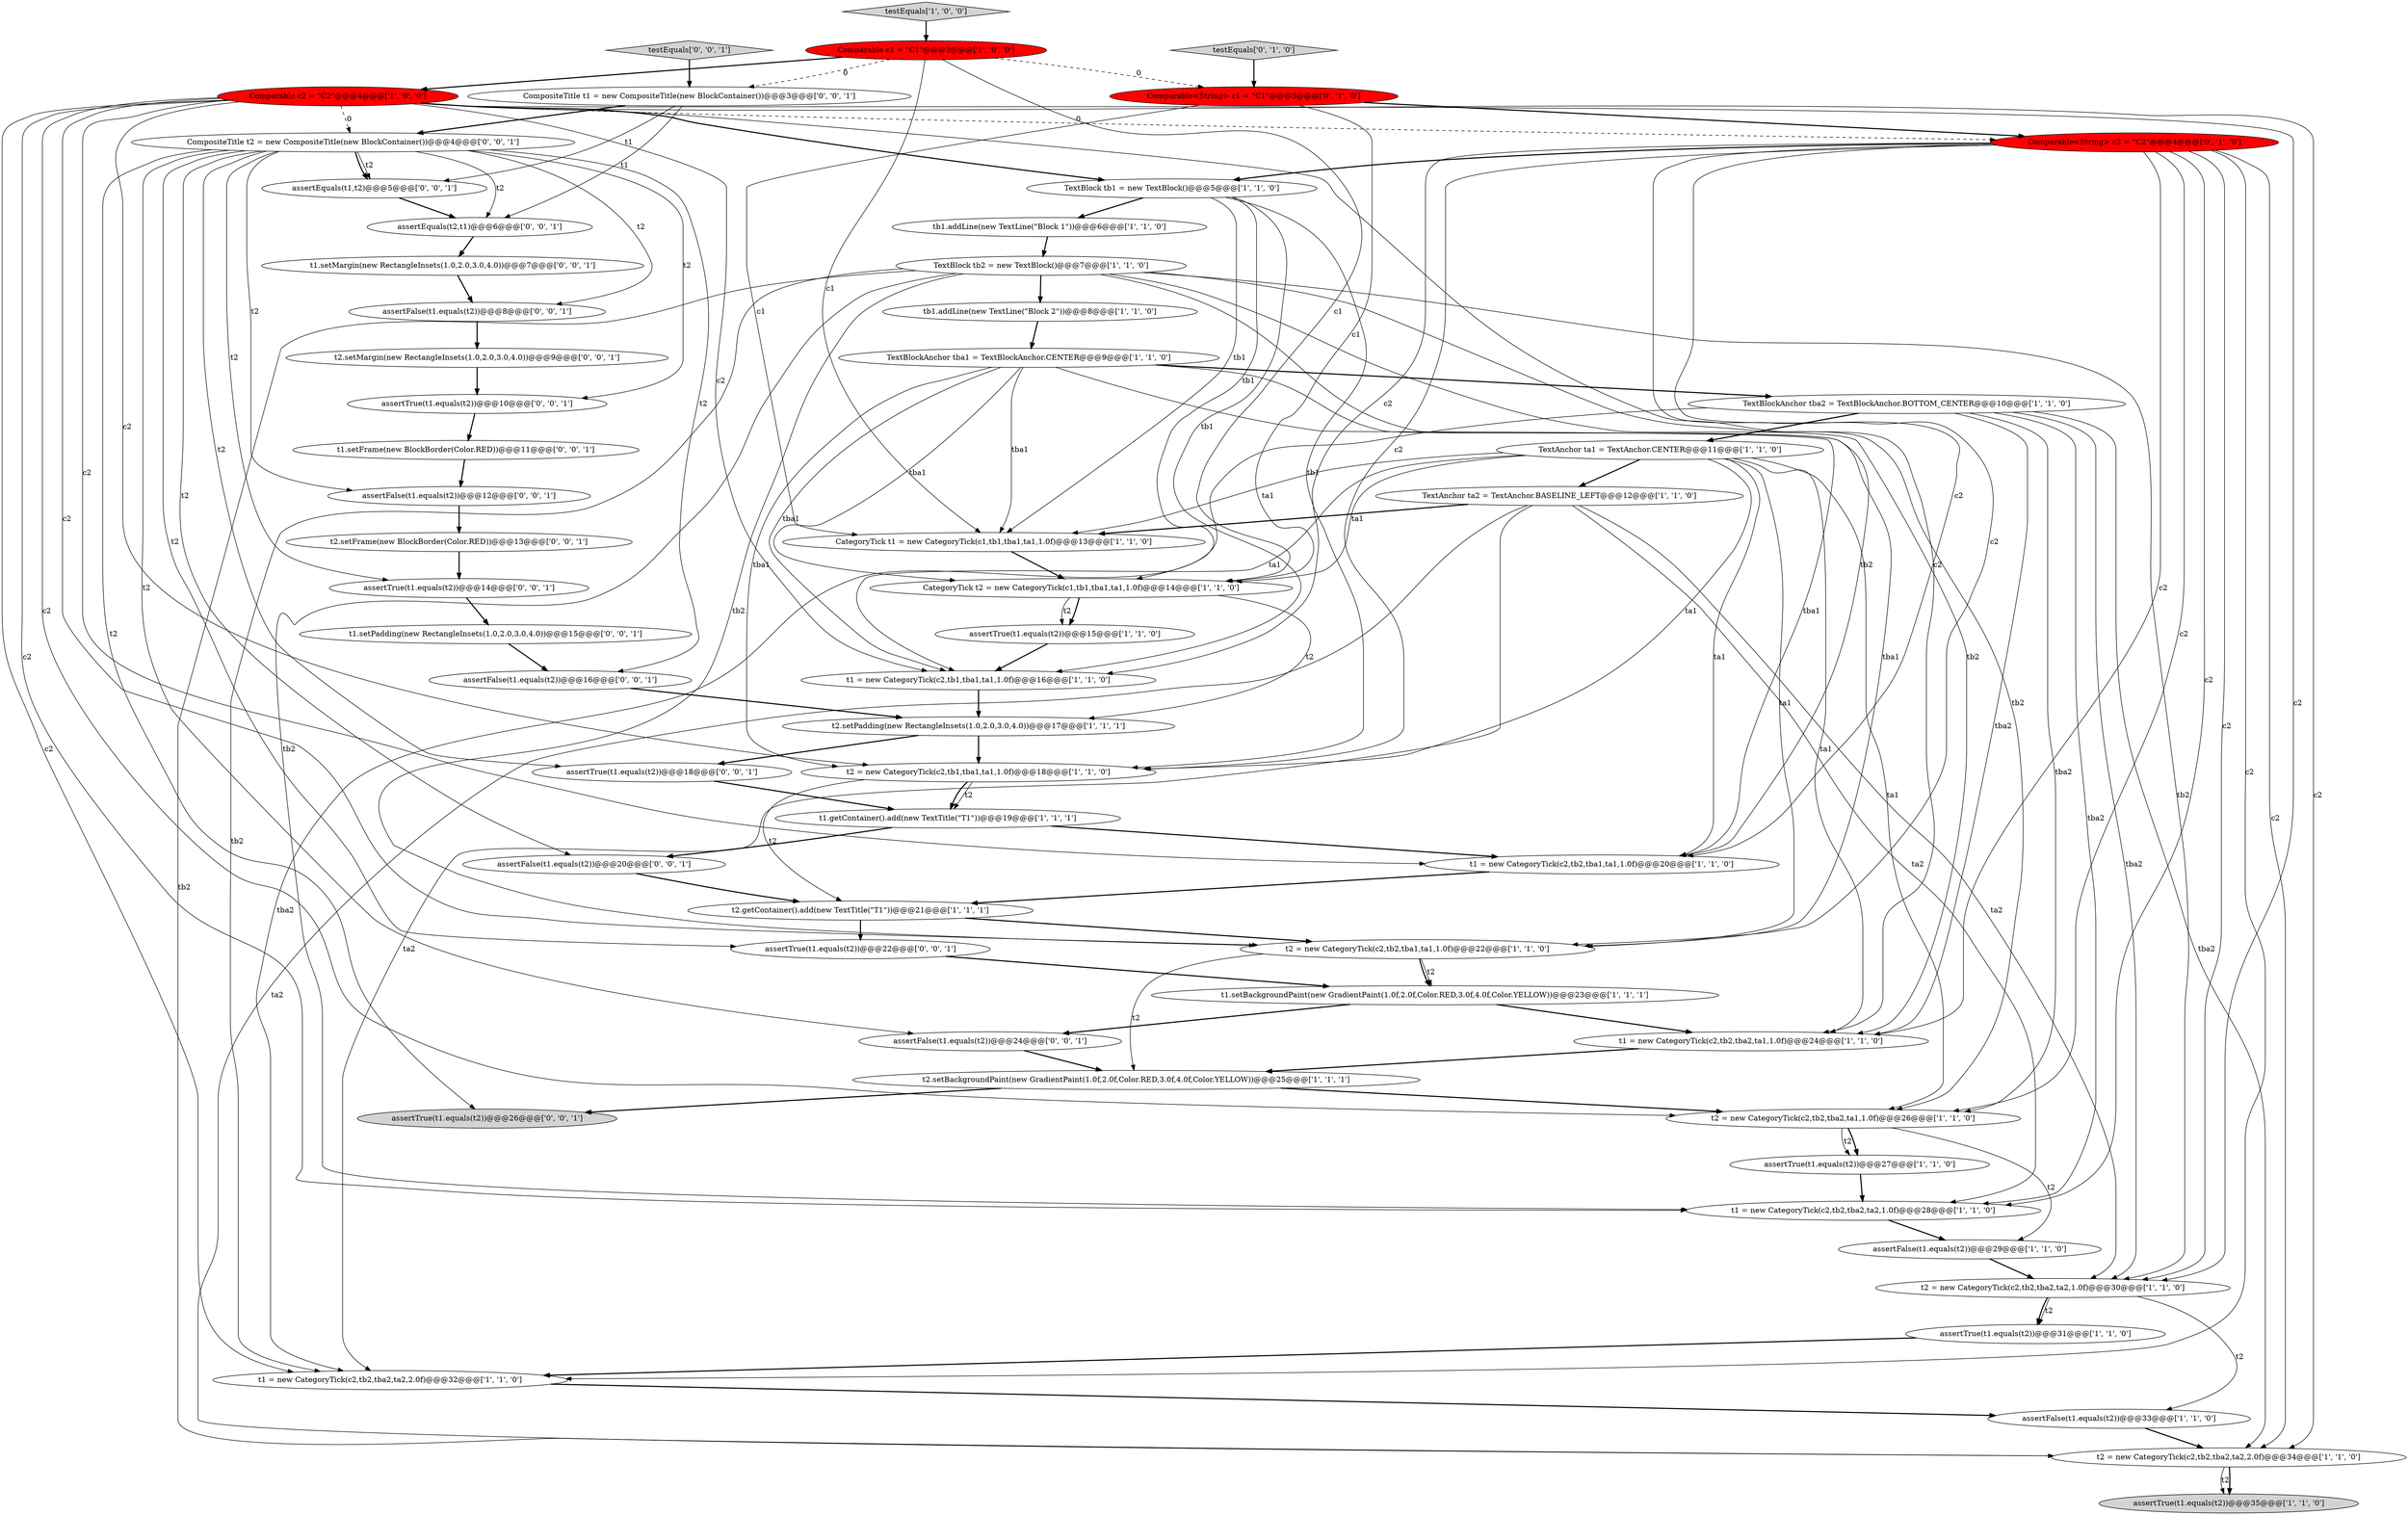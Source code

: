 digraph {
47 [style = filled, label = "t1.setFrame(new BlockBorder(Color.RED))@@@11@@@['0', '0', '1']", fillcolor = white, shape = ellipse image = "AAA0AAABBB3BBB"];
7 [style = filled, label = "TextBlockAnchor tba2 = TextBlockAnchor.BOTTOM_CENTER@@@10@@@['1', '1', '0']", fillcolor = white, shape = ellipse image = "AAA0AAABBB1BBB"];
19 [style = filled, label = "t1 = new CategoryTick(c2,tb2,tba2,ta2,1.0f)@@@28@@@['1', '1', '0']", fillcolor = white, shape = ellipse image = "AAA0AAABBB1BBB"];
3 [style = filled, label = "t2 = new CategoryTick(c2,tb2,tba2,ta2,1.0f)@@@30@@@['1', '1', '0']", fillcolor = white, shape = ellipse image = "AAA0AAABBB1BBB"];
1 [style = filled, label = "t1.getContainer().add(new TextTitle(\"T1\"))@@@19@@@['1', '1', '1']", fillcolor = white, shape = ellipse image = "AAA0AAABBB1BBB"];
46 [style = filled, label = "assertFalse(t1.equals(t2))@@@24@@@['0', '0', '1']", fillcolor = white, shape = ellipse image = "AAA0AAABBB3BBB"];
30 [style = filled, label = "t2 = new CategoryTick(c2,tb1,tba1,ta1,1.0f)@@@18@@@['1', '1', '0']", fillcolor = white, shape = ellipse image = "AAA0AAABBB1BBB"];
41 [style = filled, label = "assertTrue(t1.equals(t2))@@@10@@@['0', '0', '1']", fillcolor = white, shape = ellipse image = "AAA0AAABBB3BBB"];
16 [style = filled, label = "CategoryTick t1 = new CategoryTick(c1,tb1,tba1,ta1,1.0f)@@@13@@@['1', '1', '0']", fillcolor = white, shape = ellipse image = "AAA0AAABBB1BBB"];
18 [style = filled, label = "TextBlock tb1 = new TextBlock()@@@5@@@['1', '1', '0']", fillcolor = white, shape = ellipse image = "AAA0AAABBB1BBB"];
31 [style = filled, label = "t2.getContainer().add(new TextTitle(\"T1\"))@@@21@@@['1', '1', '1']", fillcolor = white, shape = ellipse image = "AAA0AAABBB1BBB"];
32 [style = filled, label = "tb1.addLine(new TextLine(\"Block 1\"))@@@6@@@['1', '1', '0']", fillcolor = white, shape = ellipse image = "AAA0AAABBB1BBB"];
2 [style = filled, label = "assertFalse(t1.equals(t2))@@@29@@@['1', '1', '0']", fillcolor = white, shape = ellipse image = "AAA0AAABBB1BBB"];
43 [style = filled, label = "t2.setFrame(new BlockBorder(Color.RED))@@@13@@@['0', '0', '1']", fillcolor = white, shape = ellipse image = "AAA0AAABBB3BBB"];
39 [style = filled, label = "t2.setMargin(new RectangleInsets(1.0,2.0,3.0,4.0))@@@9@@@['0', '0', '1']", fillcolor = white, shape = ellipse image = "AAA0AAABBB3BBB"];
12 [style = filled, label = "t2 = new CategoryTick(c2,tb2,tba2,ta2,2.0f)@@@34@@@['1', '1', '0']", fillcolor = white, shape = ellipse image = "AAA0AAABBB1BBB"];
49 [style = filled, label = "assertFalse(t1.equals(t2))@@@12@@@['0', '0', '1']", fillcolor = white, shape = ellipse image = "AAA0AAABBB3BBB"];
53 [style = filled, label = "assertTrue(t1.equals(t2))@@@14@@@['0', '0', '1']", fillcolor = white, shape = ellipse image = "AAA0AAABBB3BBB"];
55 [style = filled, label = "testEquals['0', '0', '1']", fillcolor = lightgray, shape = diamond image = "AAA0AAABBB3BBB"];
38 [style = filled, label = "assertEquals(t2,t1)@@@6@@@['0', '0', '1']", fillcolor = white, shape = ellipse image = "AAA0AAABBB3BBB"];
34 [style = filled, label = "Comparable<String> c1 = \"C1\"@@@3@@@['0', '1', '0']", fillcolor = red, shape = ellipse image = "AAA1AAABBB2BBB"];
0 [style = filled, label = "t1.setBackgroundPaint(new GradientPaint(1.0f,2.0f,Color.RED,3.0f,4.0f,Color.YELLOW))@@@23@@@['1', '1', '1']", fillcolor = white, shape = ellipse image = "AAA0AAABBB1BBB"];
23 [style = filled, label = "t2.setBackgroundPaint(new GradientPaint(1.0f,2.0f,Color.RED,3.0f,4.0f,Color.YELLOW))@@@25@@@['1', '1', '1']", fillcolor = white, shape = ellipse image = "AAA0AAABBB1BBB"];
40 [style = filled, label = "CompositeTitle t1 = new CompositeTitle(new BlockContainer())@@@3@@@['0', '0', '1']", fillcolor = white, shape = ellipse image = "AAA0AAABBB3BBB"];
21 [style = filled, label = "CategoryTick t2 = new CategoryTick(c1,tb1,tba1,ta1,1.0f)@@@14@@@['1', '1', '0']", fillcolor = white, shape = ellipse image = "AAA0AAABBB1BBB"];
15 [style = filled, label = "TextAnchor ta2 = TextAnchor.BASELINE_LEFT@@@12@@@['1', '1', '0']", fillcolor = white, shape = ellipse image = "AAA0AAABBB1BBB"];
25 [style = filled, label = "t1 = new CategoryTick(c2,tb2,tba1,ta1,1.0f)@@@20@@@['1', '1', '0']", fillcolor = white, shape = ellipse image = "AAA0AAABBB1BBB"];
56 [style = filled, label = "assertFalse(t1.equals(t2))@@@8@@@['0', '0', '1']", fillcolor = white, shape = ellipse image = "AAA0AAABBB3BBB"];
17 [style = filled, label = "TextBlockAnchor tba1 = TextBlockAnchor.CENTER@@@9@@@['1', '1', '0']", fillcolor = white, shape = ellipse image = "AAA0AAABBB1BBB"];
11 [style = filled, label = "Comparable c2 = \"C2\"@@@4@@@['1', '0', '0']", fillcolor = red, shape = ellipse image = "AAA1AAABBB1BBB"];
35 [style = filled, label = "Comparable<String> c2 = \"C2\"@@@4@@@['0', '1', '0']", fillcolor = red, shape = ellipse image = "AAA1AAABBB2BBB"];
4 [style = filled, label = "t2 = new CategoryTick(c2,tb2,tba2,ta1,1.0f)@@@26@@@['1', '1', '0']", fillcolor = white, shape = ellipse image = "AAA0AAABBB1BBB"];
29 [style = filled, label = "t1 = new CategoryTick(c2,tb2,tba2,ta1,1.0f)@@@24@@@['1', '1', '0']", fillcolor = white, shape = ellipse image = "AAA0AAABBB1BBB"];
48 [style = filled, label = "t1.setPadding(new RectangleInsets(1.0,2.0,3.0,4.0))@@@15@@@['0', '0', '1']", fillcolor = white, shape = ellipse image = "AAA0AAABBB3BBB"];
44 [style = filled, label = "assertTrue(t1.equals(t2))@@@26@@@['0', '0', '1']", fillcolor = lightgray, shape = ellipse image = "AAA0AAABBB3BBB"];
51 [style = filled, label = "assertFalse(t1.equals(t2))@@@16@@@['0', '0', '1']", fillcolor = white, shape = ellipse image = "AAA0AAABBB3BBB"];
8 [style = filled, label = "Comparable c1 = \"C1\"@@@3@@@['1', '0', '0']", fillcolor = red, shape = ellipse image = "AAA1AAABBB1BBB"];
54 [style = filled, label = "assertFalse(t1.equals(t2))@@@20@@@['0', '0', '1']", fillcolor = white, shape = ellipse image = "AAA0AAABBB3BBB"];
20 [style = filled, label = "assertTrue(t1.equals(t2))@@@31@@@['1', '1', '0']", fillcolor = white, shape = ellipse image = "AAA0AAABBB1BBB"];
45 [style = filled, label = "t1.setMargin(new RectangleInsets(1.0,2.0,3.0,4.0))@@@7@@@['0', '0', '1']", fillcolor = white, shape = ellipse image = "AAA0AAABBB3BBB"];
6 [style = filled, label = "t2.setPadding(new RectangleInsets(1.0,2.0,3.0,4.0))@@@17@@@['1', '1', '1']", fillcolor = white, shape = ellipse image = "AAA0AAABBB1BBB"];
33 [style = filled, label = "testEquals['1', '0', '0']", fillcolor = lightgray, shape = diamond image = "AAA0AAABBB1BBB"];
13 [style = filled, label = "assertTrue(t1.equals(t2))@@@27@@@['1', '1', '0']", fillcolor = white, shape = ellipse image = "AAA0AAABBB1BBB"];
26 [style = filled, label = "t1 = new CategoryTick(c2,tb2,tba2,ta2,2.0f)@@@32@@@['1', '1', '0']", fillcolor = white, shape = ellipse image = "AAA0AAABBB1BBB"];
5 [style = filled, label = "TextBlock tb2 = new TextBlock()@@@7@@@['1', '1', '0']", fillcolor = white, shape = ellipse image = "AAA0AAABBB1BBB"];
9 [style = filled, label = "assertTrue(t1.equals(t2))@@@15@@@['1', '1', '0']", fillcolor = white, shape = ellipse image = "AAA0AAABBB1BBB"];
22 [style = filled, label = "TextAnchor ta1 = TextAnchor.CENTER@@@11@@@['1', '1', '0']", fillcolor = white, shape = ellipse image = "AAA0AAABBB1BBB"];
24 [style = filled, label = "tb1.addLine(new TextLine(\"Block 2\"))@@@8@@@['1', '1', '0']", fillcolor = white, shape = ellipse image = "AAA0AAABBB1BBB"];
52 [style = filled, label = "CompositeTitle t2 = new CompositeTitle(new BlockContainer())@@@4@@@['0', '0', '1']", fillcolor = white, shape = ellipse image = "AAA0AAABBB3BBB"];
28 [style = filled, label = "t2 = new CategoryTick(c2,tb2,tba1,ta1,1.0f)@@@22@@@['1', '1', '0']", fillcolor = white, shape = ellipse image = "AAA0AAABBB1BBB"];
14 [style = filled, label = "assertFalse(t1.equals(t2))@@@33@@@['1', '1', '0']", fillcolor = white, shape = ellipse image = "AAA0AAABBB1BBB"];
36 [style = filled, label = "testEquals['0', '1', '0']", fillcolor = lightgray, shape = diamond image = "AAA0AAABBB2BBB"];
42 [style = filled, label = "assertEquals(t1,t2)@@@5@@@['0', '0', '1']", fillcolor = white, shape = ellipse image = "AAA0AAABBB3BBB"];
50 [style = filled, label = "assertTrue(t1.equals(t2))@@@18@@@['0', '0', '1']", fillcolor = white, shape = ellipse image = "AAA0AAABBB3BBB"];
27 [style = filled, label = "assertTrue(t1.equals(t2))@@@35@@@['1', '1', '0']", fillcolor = lightgray, shape = ellipse image = "AAA0AAABBB1BBB"];
10 [style = filled, label = "t1 = new CategoryTick(c2,tb1,tba1,ta1,1.0f)@@@16@@@['1', '1', '0']", fillcolor = white, shape = ellipse image = "AAA0AAABBB1BBB"];
37 [style = filled, label = "assertTrue(t1.equals(t2))@@@22@@@['0', '0', '1']", fillcolor = white, shape = ellipse image = "AAA0AAABBB3BBB"];
7->3 [style = solid, label="tba2"];
11->29 [style = solid, label="c2"];
31->37 [style = bold, label=""];
11->25 [style = solid, label="c2"];
37->0 [style = bold, label=""];
22->15 [style = bold, label=""];
17->10 [style = solid, label="tba1"];
0->46 [style = bold, label=""];
7->12 [style = solid, label="tba2"];
20->26 [style = bold, label=""];
28->0 [style = solid, label="t2"];
17->25 [style = solid, label="tba1"];
52->54 [style = solid, label="t2"];
55->40 [style = bold, label=""];
30->31 [style = solid, label="t2"];
17->16 [style = solid, label="tba1"];
4->2 [style = solid, label="t2"];
22->30 [style = solid, label="ta1"];
9->10 [style = bold, label=""];
22->25 [style = solid, label="ta1"];
21->6 [style = solid, label="t2"];
52->49 [style = solid, label="t2"];
25->31 [style = bold, label=""];
47->49 [style = bold, label=""];
35->30 [style = solid, label="c2"];
28->0 [style = bold, label=""];
12->27 [style = solid, label="t2"];
48->51 [style = bold, label=""];
11->28 [style = solid, label="c2"];
11->26 [style = solid, label="c2"];
18->30 [style = solid, label="tb1"];
52->53 [style = solid, label="t2"];
7->19 [style = solid, label="tba2"];
43->53 [style = bold, label=""];
24->17 [style = bold, label=""];
18->32 [style = bold, label=""];
22->28 [style = solid, label="ta1"];
11->12 [style = solid, label="c2"];
8->11 [style = bold, label=""];
52->56 [style = solid, label="t2"];
53->48 [style = bold, label=""];
23->44 [style = bold, label=""];
11->35 [style = dashed, label="0"];
11->4 [style = solid, label="c2"];
35->18 [style = bold, label=""];
52->37 [style = solid, label="t2"];
40->52 [style = bold, label=""];
26->14 [style = bold, label=""];
8->34 [style = dashed, label="0"];
0->29 [style = bold, label=""];
38->45 [style = bold, label=""];
11->3 [style = solid, label="c2"];
19->2 [style = bold, label=""];
29->23 [style = bold, label=""];
3->20 [style = solid, label="t2"];
11->18 [style = bold, label=""];
4->13 [style = solid, label="t2"];
34->16 [style = solid, label="c1"];
22->10 [style = solid, label="ta1"];
52->42 [style = bold, label=""];
21->9 [style = bold, label=""];
52->50 [style = solid, label="t2"];
11->10 [style = solid, label="c2"];
18->10 [style = solid, label="tb1"];
7->29 [style = solid, label="tba2"];
17->28 [style = solid, label="tba1"];
11->52 [style = dashed, label="0"];
45->56 [style = bold, label=""];
39->41 [style = bold, label=""];
11->19 [style = solid, label="c2"];
5->19 [style = solid, label="tb2"];
31->28 [style = bold, label=""];
34->35 [style = bold, label=""];
22->4 [style = solid, label="ta1"];
15->3 [style = solid, label="ta2"];
33->8 [style = bold, label=""];
35->12 [style = solid, label="c2"];
40->38 [style = solid, label="t1"];
42->38 [style = bold, label=""];
40->42 [style = solid, label="t1"];
35->26 [style = solid, label="c2"];
8->40 [style = dashed, label="0"];
52->44 [style = solid, label="t2"];
5->12 [style = solid, label="tb2"];
5->28 [style = solid, label="tb2"];
2->3 [style = bold, label=""];
28->23 [style = solid, label="t2"];
4->13 [style = bold, label=""];
52->41 [style = solid, label="t2"];
52->51 [style = solid, label="t2"];
8->16 [style = solid, label="c1"];
11->30 [style = solid, label="c2"];
51->6 [style = bold, label=""];
22->21 [style = solid, label="ta1"];
35->29 [style = solid, label="c2"];
10->6 [style = bold, label=""];
21->9 [style = solid, label="t2"];
5->4 [style = solid, label="tb2"];
7->22 [style = bold, label=""];
13->19 [style = bold, label=""];
30->1 [style = solid, label="t2"];
35->3 [style = solid, label="c2"];
15->12 [style = solid, label="ta2"];
5->24 [style = bold, label=""];
35->4 [style = solid, label="c2"];
1->54 [style = bold, label=""];
56->39 [style = bold, label=""];
41->47 [style = bold, label=""];
34->21 [style = solid, label="c1"];
18->21 [style = solid, label="tb1"];
35->28 [style = solid, label="c2"];
1->25 [style = bold, label=""];
12->27 [style = bold, label=""];
46->23 [style = bold, label=""];
36->34 [style = bold, label=""];
52->46 [style = solid, label="t2"];
7->26 [style = solid, label="tba2"];
32->5 [style = bold, label=""];
8->21 [style = solid, label="c1"];
30->1 [style = bold, label=""];
3->14 [style = solid, label="t2"];
5->29 [style = solid, label="tb2"];
15->19 [style = solid, label="ta2"];
18->16 [style = solid, label="tb1"];
23->4 [style = bold, label=""];
15->16 [style = bold, label=""];
22->29 [style = solid, label="ta1"];
49->43 [style = bold, label=""];
35->10 [style = solid, label="c2"];
52->42 [style = solid, label="t2"];
17->30 [style = solid, label="tba1"];
17->21 [style = solid, label="tba1"];
17->7 [style = bold, label=""];
3->20 [style = bold, label=""];
54->31 [style = bold, label=""];
50->1 [style = bold, label=""];
5->26 [style = solid, label="tb2"];
5->3 [style = solid, label="tb2"];
16->21 [style = bold, label=""];
14->12 [style = bold, label=""];
6->50 [style = bold, label=""];
35->25 [style = solid, label="c2"];
7->4 [style = solid, label="tba2"];
22->16 [style = solid, label="ta1"];
52->38 [style = solid, label="t2"];
15->26 [style = solid, label="ta2"];
35->19 [style = solid, label="c2"];
5->25 [style = solid, label="tb2"];
6->30 [style = bold, label=""];
}
